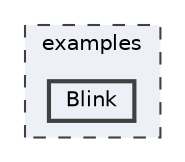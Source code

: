digraph "/home/runner/work/FastLED/FastLED/examples/Blink"
{
 // INTERACTIVE_SVG=YES
 // LATEX_PDF_SIZE
  bgcolor="transparent";
  edge [fontname=Helvetica,fontsize=10,labelfontname=Helvetica,labelfontsize=10];
  node [fontname=Helvetica,fontsize=10,shape=box,height=0.2,width=0.4];
  compound=true
  subgraph clusterdir_d28a4824dc47e487b107a5db32ef43c4 {
    graph [ bgcolor="#edf0f7", pencolor="grey25", label="examples", fontname=Helvetica,fontsize=10 style="filled,dashed", URL="dir_d28a4824dc47e487b107a5db32ef43c4.html",tooltip=""]
  dir_05dd8b05715c4ed4a1c3d13c1176049b [label="Blink", fillcolor="#edf0f7", color="grey25", style="filled,bold", URL="dir_05dd8b05715c4ed4a1c3d13c1176049b.html",tooltip=""];
  }
}
